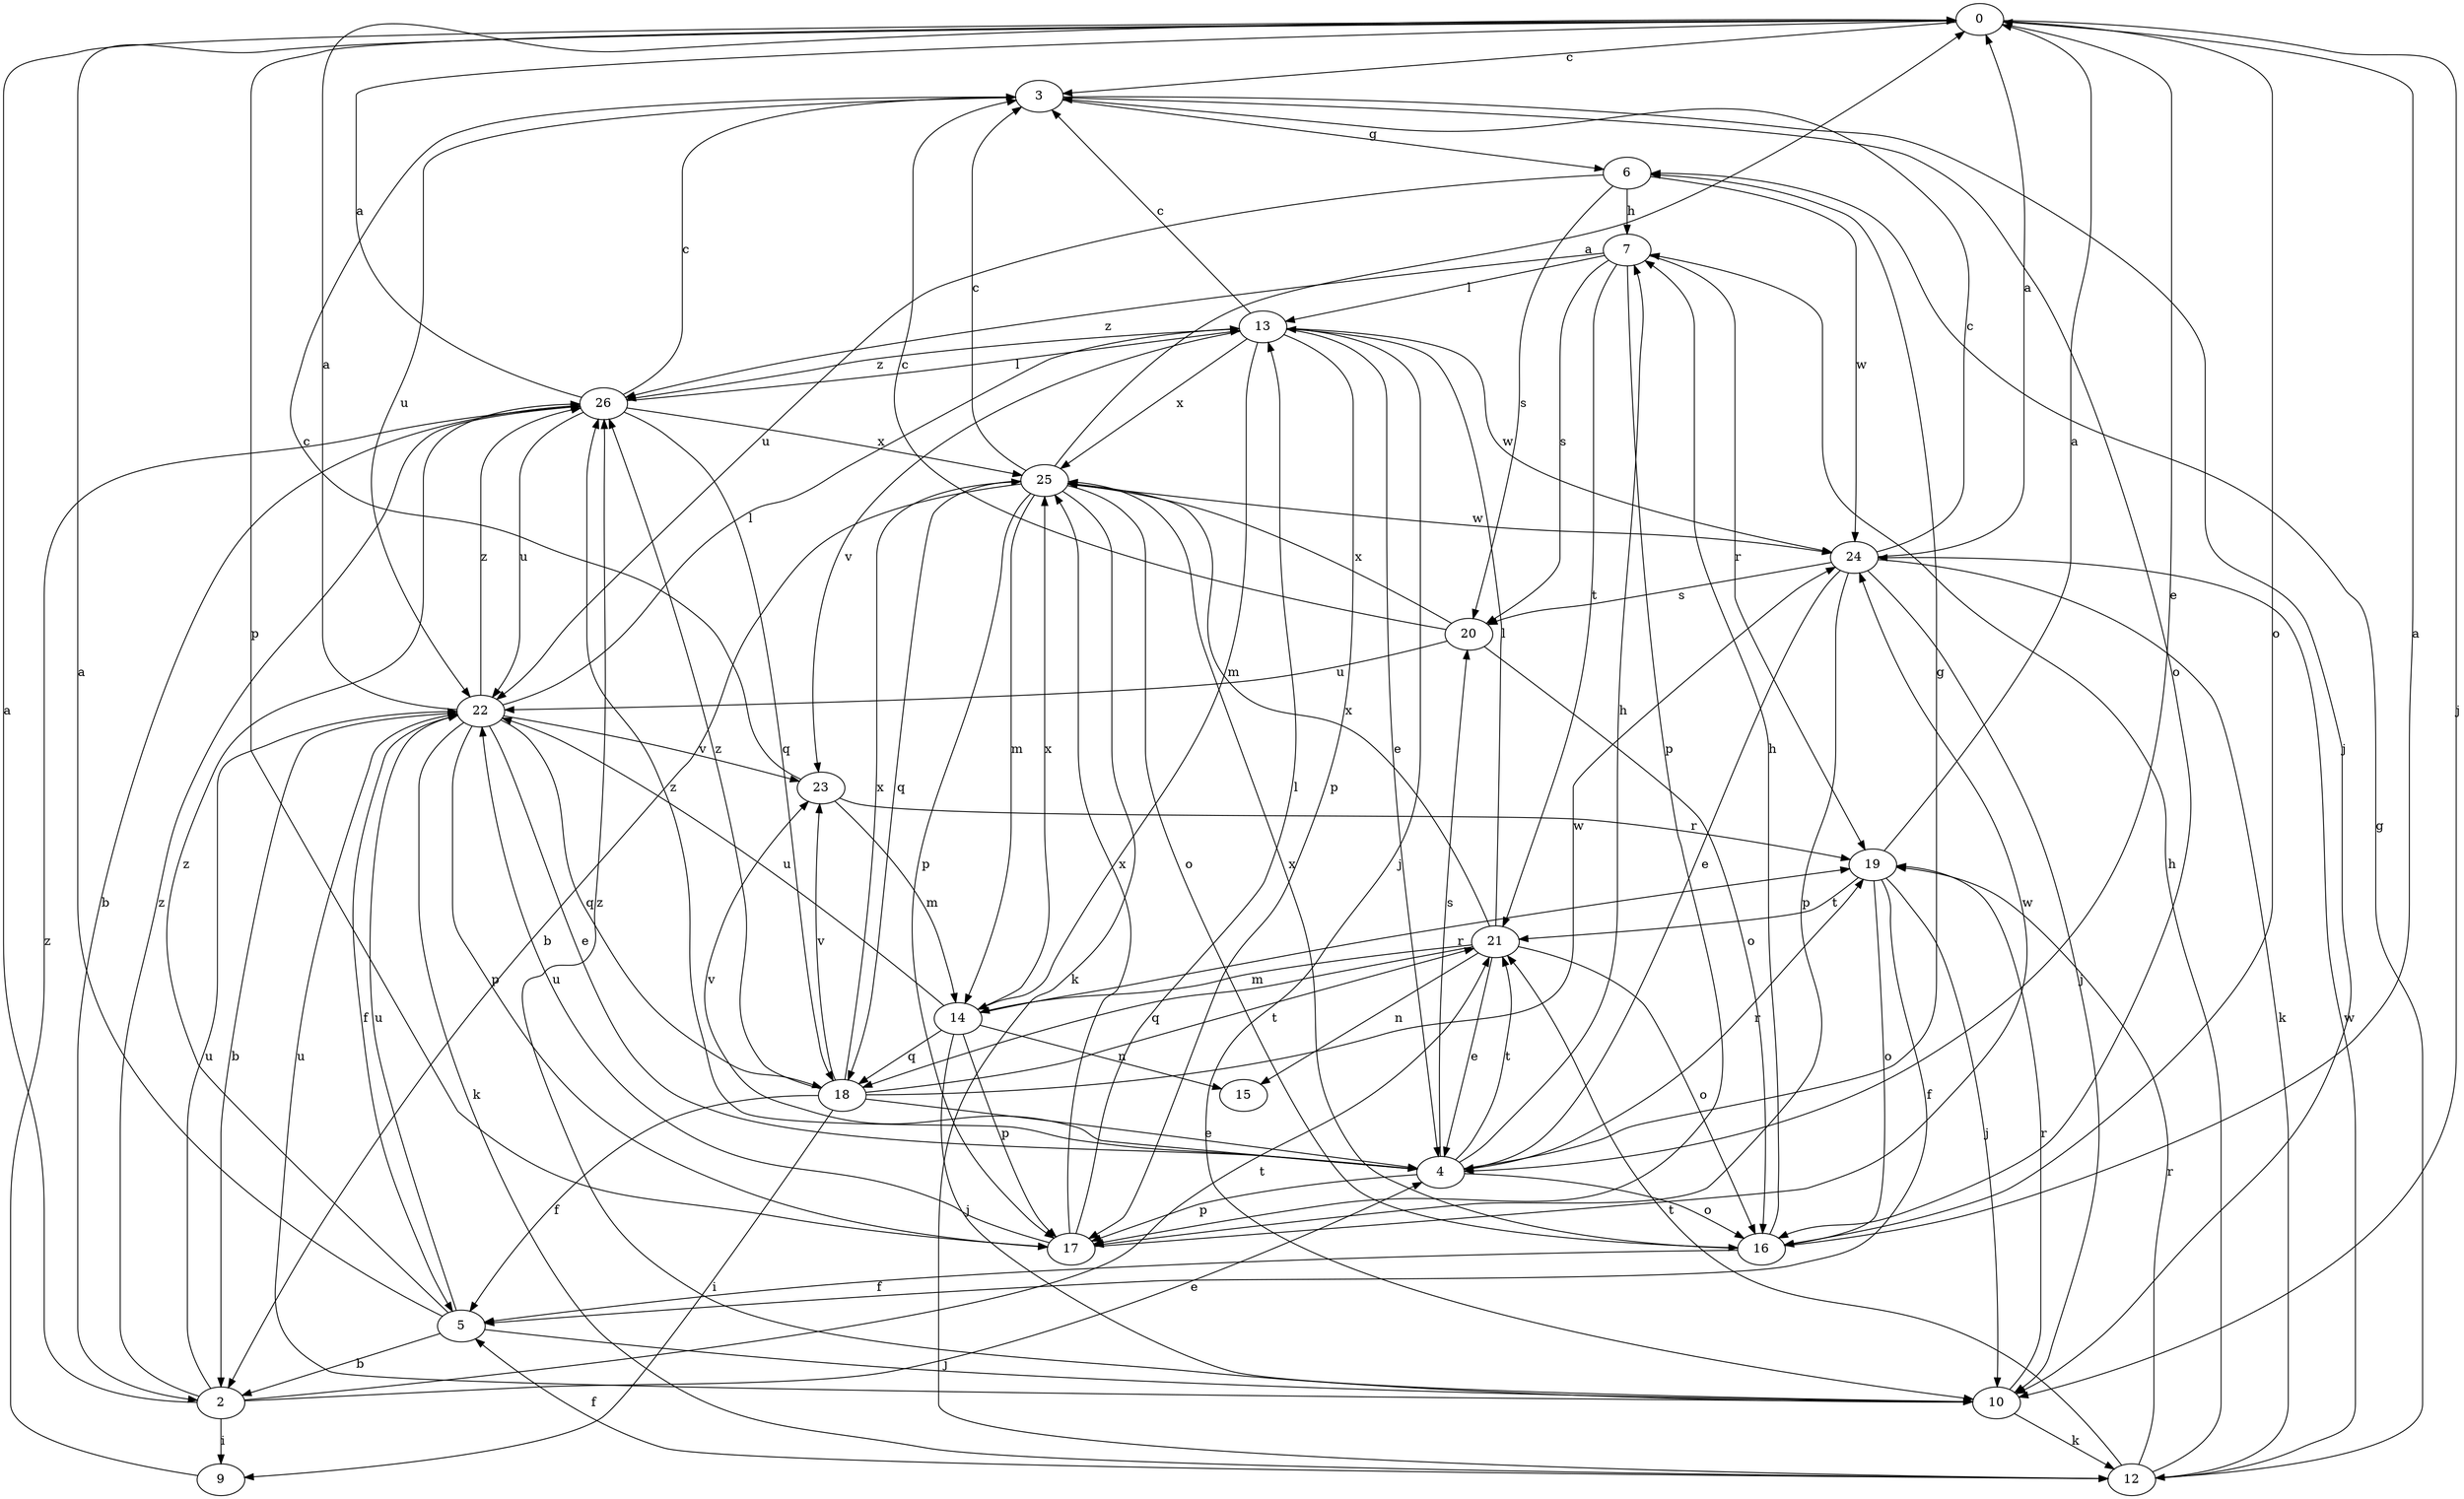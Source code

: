 strict digraph  {
0;
2;
3;
4;
5;
6;
7;
9;
10;
12;
13;
14;
15;
16;
17;
18;
19;
20;
21;
22;
23;
24;
25;
26;
0 -> 3  [label=c];
0 -> 4  [label=e];
0 -> 10  [label=j];
0 -> 16  [label=o];
0 -> 17  [label=p];
2 -> 0  [label=a];
2 -> 4  [label=e];
2 -> 9  [label=i];
2 -> 21  [label=t];
2 -> 22  [label=u];
2 -> 26  [label=z];
3 -> 6  [label=g];
3 -> 10  [label=j];
3 -> 16  [label=o];
3 -> 22  [label=u];
4 -> 6  [label=g];
4 -> 7  [label=h];
4 -> 16  [label=o];
4 -> 17  [label=p];
4 -> 19  [label=r];
4 -> 20  [label=s];
4 -> 21  [label=t];
4 -> 23  [label=v];
4 -> 26  [label=z];
5 -> 0  [label=a];
5 -> 2  [label=b];
5 -> 10  [label=j];
5 -> 22  [label=u];
5 -> 26  [label=z];
6 -> 7  [label=h];
6 -> 20  [label=s];
6 -> 22  [label=u];
6 -> 24  [label=w];
7 -> 13  [label=l];
7 -> 17  [label=p];
7 -> 19  [label=r];
7 -> 20  [label=s];
7 -> 21  [label=t];
7 -> 26  [label=z];
9 -> 26  [label=z];
10 -> 12  [label=k];
10 -> 19  [label=r];
10 -> 22  [label=u];
10 -> 26  [label=z];
12 -> 5  [label=f];
12 -> 6  [label=g];
12 -> 7  [label=h];
12 -> 19  [label=r];
12 -> 21  [label=t];
12 -> 24  [label=w];
13 -> 3  [label=c];
13 -> 4  [label=e];
13 -> 10  [label=j];
13 -> 14  [label=m];
13 -> 17  [label=p];
13 -> 23  [label=v];
13 -> 24  [label=w];
13 -> 25  [label=x];
13 -> 26  [label=z];
14 -> 10  [label=j];
14 -> 15  [label=n];
14 -> 17  [label=p];
14 -> 18  [label=q];
14 -> 19  [label=r];
14 -> 22  [label=u];
14 -> 25  [label=x];
16 -> 0  [label=a];
16 -> 5  [label=f];
16 -> 7  [label=h];
16 -> 25  [label=x];
17 -> 13  [label=l];
17 -> 22  [label=u];
17 -> 24  [label=w];
17 -> 25  [label=x];
18 -> 4  [label=e];
18 -> 5  [label=f];
18 -> 9  [label=i];
18 -> 21  [label=t];
18 -> 23  [label=v];
18 -> 24  [label=w];
18 -> 25  [label=x];
18 -> 26  [label=z];
19 -> 0  [label=a];
19 -> 5  [label=f];
19 -> 10  [label=j];
19 -> 16  [label=o];
19 -> 21  [label=t];
20 -> 3  [label=c];
20 -> 16  [label=o];
20 -> 22  [label=u];
20 -> 25  [label=x];
21 -> 4  [label=e];
21 -> 13  [label=l];
21 -> 14  [label=m];
21 -> 15  [label=n];
21 -> 16  [label=o];
21 -> 18  [label=q];
21 -> 25  [label=x];
22 -> 0  [label=a];
22 -> 2  [label=b];
22 -> 4  [label=e];
22 -> 5  [label=f];
22 -> 12  [label=k];
22 -> 13  [label=l];
22 -> 17  [label=p];
22 -> 18  [label=q];
22 -> 23  [label=v];
22 -> 26  [label=z];
23 -> 3  [label=c];
23 -> 14  [label=m];
23 -> 19  [label=r];
24 -> 0  [label=a];
24 -> 3  [label=c];
24 -> 4  [label=e];
24 -> 10  [label=j];
24 -> 12  [label=k];
24 -> 17  [label=p];
24 -> 20  [label=s];
25 -> 0  [label=a];
25 -> 2  [label=b];
25 -> 3  [label=c];
25 -> 12  [label=k];
25 -> 14  [label=m];
25 -> 16  [label=o];
25 -> 17  [label=p];
25 -> 18  [label=q];
25 -> 24  [label=w];
26 -> 0  [label=a];
26 -> 2  [label=b];
26 -> 3  [label=c];
26 -> 13  [label=l];
26 -> 18  [label=q];
26 -> 22  [label=u];
26 -> 25  [label=x];
}

